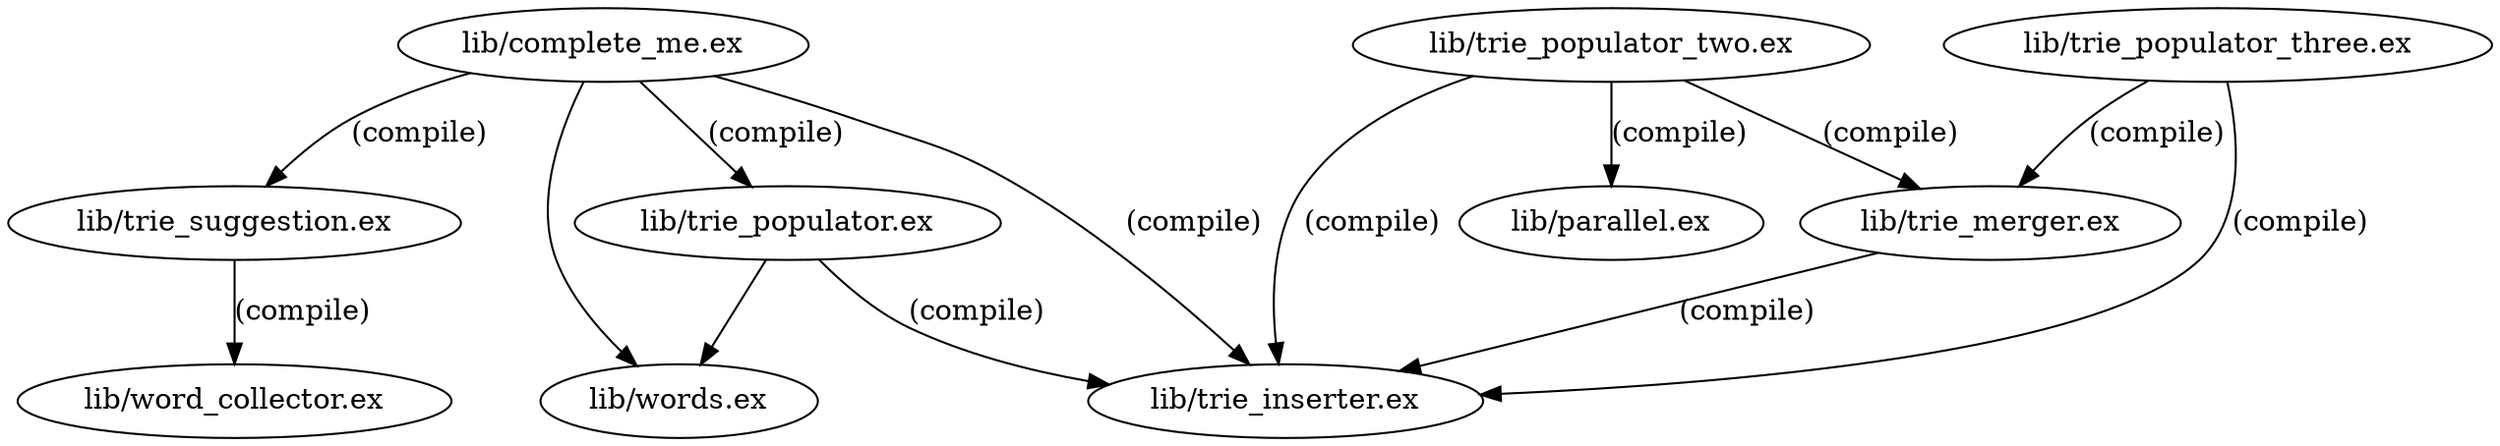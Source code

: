 digraph "xref graph" {
  "lib/complete_me.ex"
  "lib/complete_me.ex" -> "lib/trie_inserter.ex" [label="(compile)"]
  "lib/complete_me.ex" -> "lib/trie_populator.ex" [label="(compile)"]
  "lib/trie_populator.ex" -> "lib/trie_inserter.ex" [label="(compile)"]
  "lib/trie_populator.ex" -> "lib/words.ex"
  "lib/complete_me.ex" -> "lib/trie_suggestion.ex" [label="(compile)"]
  "lib/trie_suggestion.ex" -> "lib/word_collector.ex" [label="(compile)"]
  "lib/complete_me.ex" -> "lib/words.ex"
  "lib/parallel.ex"
  "lib/trie_inserter.ex"
  "lib/trie_merger.ex"
  "lib/trie_merger.ex" -> "lib/trie_inserter.ex" [label="(compile)"]
  "lib/trie_populator.ex"
  "lib/trie_populator_three.ex"
  "lib/trie_populator_three.ex" -> "lib/trie_inserter.ex" [label="(compile)"]
  "lib/trie_populator_three.ex" -> "lib/trie_merger.ex" [label="(compile)"]
  "lib/trie_populator_two.ex"
  "lib/trie_populator_two.ex" -> "lib/parallel.ex" [label="(compile)"]
  "lib/trie_populator_two.ex" -> "lib/trie_inserter.ex" [label="(compile)"]
  "lib/trie_populator_two.ex" -> "lib/trie_merger.ex" [label="(compile)"]
  "lib/trie_suggestion.ex"
  "lib/word_collector.ex"
  "lib/words.ex"
}
